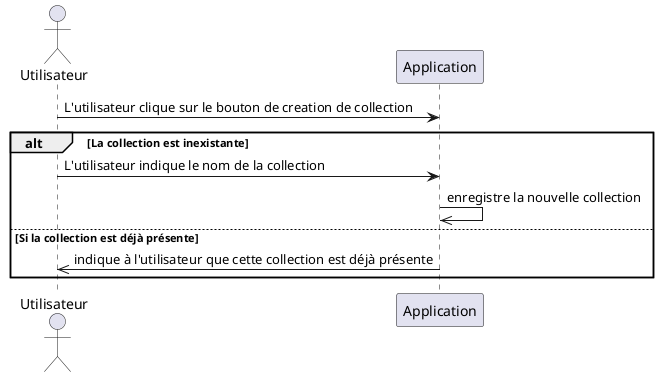 @startuml
Actor Utilisateur As U
Participant Application As A

U->A: L'utilisateur clique sur le bouton de creation de collection
Alt La collection est inexistante
U->A: L'utilisateur indique le nom de la collection
A ->>A: enregistre la nouvelle collection
Else Si la collection est déjà présente
A->>U: indique à l'utilisateur que cette collection est déjà présente
end

@enduml
